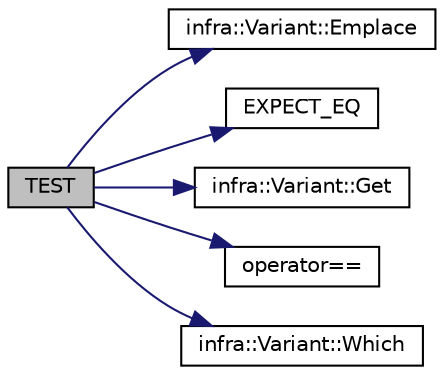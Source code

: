 digraph "TEST"
{
 // INTERACTIVE_SVG=YES
  edge [fontname="Helvetica",fontsize="10",labelfontname="Helvetica",labelfontsize="10"];
  node [fontname="Helvetica",fontsize="10",shape=record];
  rankdir="LR";
  Node30 [label="TEST",height=0.2,width=0.4,color="black", fillcolor="grey75", style="filled", fontcolor="black"];
  Node30 -> Node31 [color="midnightblue",fontsize="10",style="solid",fontname="Helvetica"];
  Node31 [label="infra::Variant::Emplace",height=0.2,width=0.4,color="black", fillcolor="white", style="filled",URL="$da/d2a/classinfra_1_1_variant.html#a452da0db53b6ea9ea870d7192f39c6c4"];
  Node30 -> Node32 [color="midnightblue",fontsize="10",style="solid",fontname="Helvetica"];
  Node32 [label="EXPECT_EQ",height=0.2,width=0.4,color="black", fillcolor="white", style="filled",URL="$d6/def/_test_json_8cpp.html#a82745227e2f0a8edbb4ae630d88a8e86"];
  Node30 -> Node33 [color="midnightblue",fontsize="10",style="solid",fontname="Helvetica"];
  Node33 [label="infra::Variant::Get",height=0.2,width=0.4,color="black", fillcolor="white", style="filled",URL="$da/d2a/classinfra_1_1_variant.html#a5c22ee95a815d91911bf3ce196c852a0"];
  Node30 -> Node34 [color="midnightblue",fontsize="10",style="solid",fontname="Helvetica"];
  Node34 [label="operator==",height=0.2,width=0.4,color="black", fillcolor="white", style="filled",URL="$d4/dc5/_test_certificates_mbed_tls_8cpp.html#ab173933be03ca11e62f8f263c301fec2"];
  Node30 -> Node35 [color="midnightblue",fontsize="10",style="solid",fontname="Helvetica"];
  Node35 [label="infra::Variant::Which",height=0.2,width=0.4,color="black", fillcolor="white", style="filled",URL="$da/d2a/classinfra_1_1_variant.html#aa1c849849d4171dc48fc5e72476b1f06"];
}
